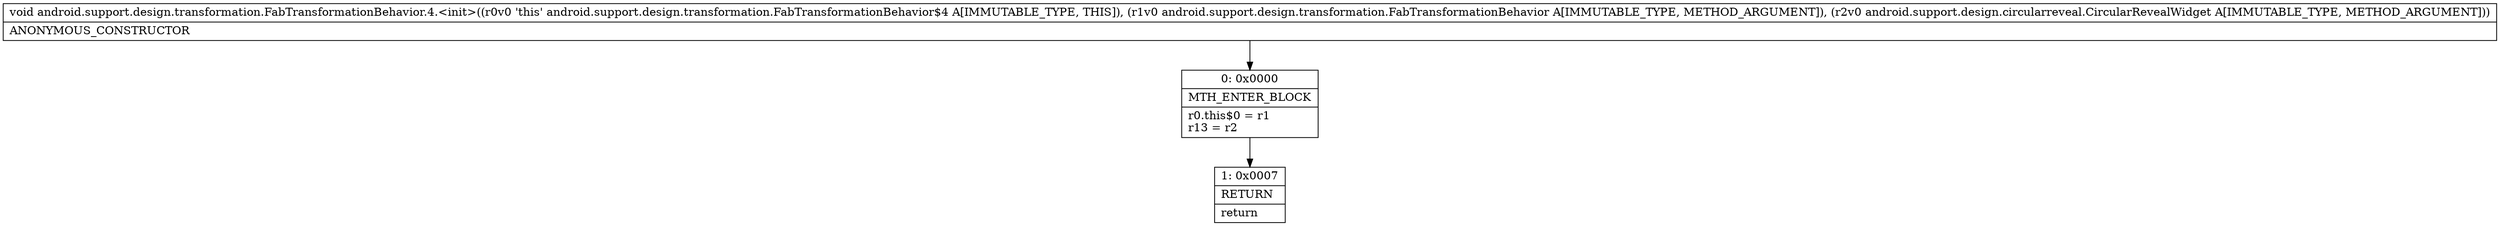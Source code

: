 digraph "CFG forandroid.support.design.transformation.FabTransformationBehavior.4.\<init\>(Landroid\/support\/design\/transformation\/FabTransformationBehavior;Landroid\/support\/design\/circularreveal\/CircularRevealWidget;)V" {
Node_0 [shape=record,label="{0\:\ 0x0000|MTH_ENTER_BLOCK\l|r0.this$0 = r1\lr13 = r2\l}"];
Node_1 [shape=record,label="{1\:\ 0x0007|RETURN\l|return\l}"];
MethodNode[shape=record,label="{void android.support.design.transformation.FabTransformationBehavior.4.\<init\>((r0v0 'this' android.support.design.transformation.FabTransformationBehavior$4 A[IMMUTABLE_TYPE, THIS]), (r1v0 android.support.design.transformation.FabTransformationBehavior A[IMMUTABLE_TYPE, METHOD_ARGUMENT]), (r2v0 android.support.design.circularreveal.CircularRevealWidget A[IMMUTABLE_TYPE, METHOD_ARGUMENT]))  | ANONYMOUS_CONSTRUCTOR\l}"];
MethodNode -> Node_0;
Node_0 -> Node_1;
}

